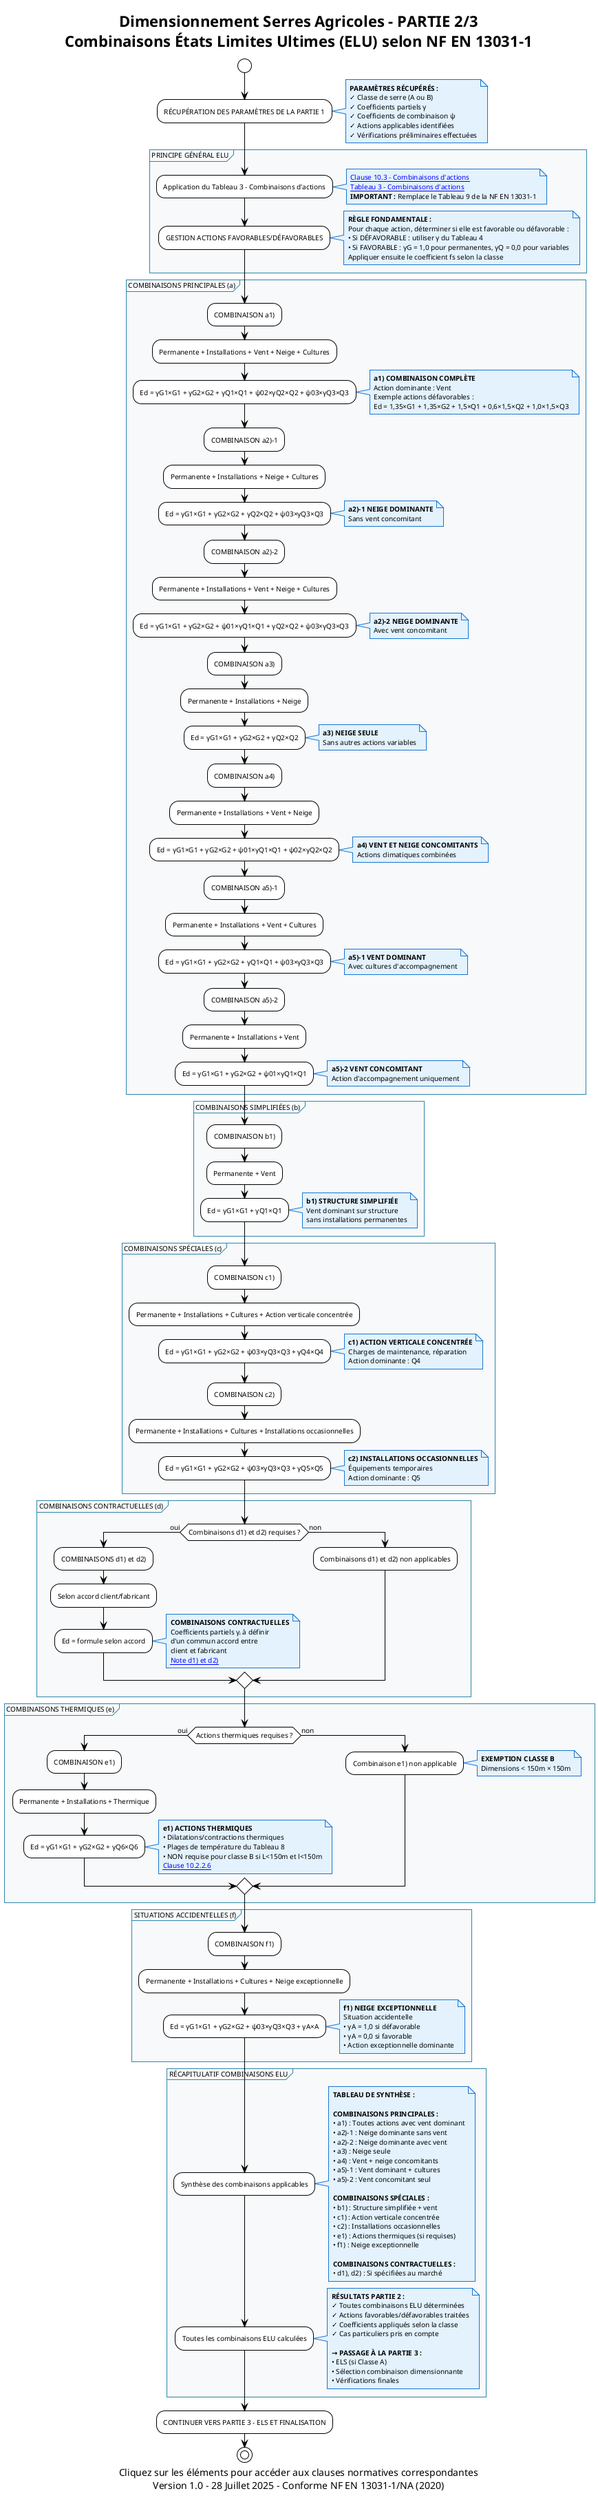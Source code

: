 @startuml

!theme plain
skinparam backgroundColor #FFFFFF
skinparam defaultFontSize 10
skinparam packageStyle rectangle
skinparam partition {
    BorderColor #2E86AB
    BackgroundColor #F8F9FA
}
skinparam note {
    BackgroundColor #E3F2FD
    BorderColor #1976D2
}

title Dimensionnement Serres Agricoles - PARTIE 2/3\nCombinaisons États Limites Ultimes (ELU) selon NF EN 13031-1
caption Cliquez sur les éléments pour accéder aux clauses normatives correspondantes\nVersion 1.0 - 28 Juillet 2025 - Conforme NF EN 13031-1/NA (2020)

start

:RÉCUPÉRATION DES PARAMÈTRES DE LA PARTIE 1;
note right
**PARAMÈTRES RÉCUPÉRÉS :**
✓ Classe de serre (A ou B)
✓ Coefficients partiels γ
✓ Coefficients de combinaison ψ
✓ Actions applicables identifiées
✓ Vérifications préliminaires effectuées
end note

partition "PRINCIPE GÉNÉRAL ELU"  {
    :Application du Tableau 3 - Combinaisons d'actions;
    note right
    [[https://www.norme-en13031.fr/clause-10.3 Clause 10.3 - Combinaisons d'actions]]
    [[https://www.norme-en13031.fr/tableau-3 Tableau 3 - Combinaisons d'actions]]
    **IMPORTANT :** Remplace le Tableau 9 de la NF EN 13031-1
    end note
    
    :GESTION ACTIONS FAVORABLES/DÉFAVORABLES;
    note right
    **RÈGLE FONDAMENTALE :**
    Pour chaque action, déterminer si elle est favorable ou défavorable :
    • Si DÉFAVORABLE : utiliser γ du Tableau 4
    • Si FAVORABLE : γG = 1,0 pour permanentes, γQ = 0,0 pour variables
    Appliquer ensuite le coefficient fs selon la classe
    end note
}

partition "COMBINAISONS PRINCIPALES (a)" {
    :COMBINAISON a1);
    :Permanente + Installations + Vent + Neige + Cultures;
    :Ed = γG1×G1 + γG2×G2 + γQ1×Q1 + ψ02×γQ2×Q2 + ψ03×γQ3×Q3;
    note right
    **a1) COMBINAISON COMPLÈTE**
    Action dominante : Vent
    Exemple actions défavorables :
    Ed = 1,35×G1 + 1,35×G2 + 1,5×Q1 + 0,6×1,5×Q2 + 1,0×1,5×Q3
    end note
    
    :COMBINAISON a2)-1;
    :Permanente + Installations + Neige + Cultures;
    :Ed = γG1×G1 + γG2×G2 + γQ2×Q2 + ψ03×γQ3×Q3;
    note right
    **a2)-1 NEIGE DOMINANTE**
    Sans vent concomitant
    end note
    
    :COMBINAISON a2)-2;
    :Permanente + Installations + Vent + Neige + Cultures;
    :Ed = γG1×G1 + γG2×G2 + ψ01×γQ1×Q1 + γQ2×Q2 + ψ03×γQ3×Q3;
    note right
    **a2)-2 NEIGE DOMINANTE**
    Avec vent concomitant
    end note
    
    :COMBINAISON a3);
    :Permanente + Installations + Neige;
    :Ed = γG1×G1 + γG2×G2 + γQ2×Q2;
    note right
    **a3) NEIGE SEULE**
    Sans autres actions variables
    end note
    
    :COMBINAISON a4);
    :Permanente + Installations + Vent + Neige;
    :Ed = γG1×G1 + γG2×G2 + ψ01×γQ1×Q1 + ψ02×γQ2×Q2;
    note right
    **a4) VENT ET NEIGE CONCOMITANTS**
    Actions climatiques combinées
    end note
    
    :COMBINAISON a5)-1;
    :Permanente + Installations + Vent + Cultures;
    :Ed = γG1×G1 + γG2×G2 + γQ1×Q1 + ψ03×γQ3×Q3;
    note right
    **a5)-1 VENT DOMINANT**
    Avec cultures d'accompagnement
    end note
    
    :COMBINAISON a5)-2;
    :Permanente + Installations + Vent;
    :Ed = γG1×G1 + γG2×G2 + ψ01×γQ1×Q1;
    note right
    **a5)-2 VENT CONCOMITANT**
    Action d'accompagnement uniquement
    end note
}

partition "COMBINAISONS SIMPLIFIÉES (b)" {
    :COMBINAISON b1);
    :Permanente + Vent;
    :Ed = γG1×G1 + γQ1×Q1;
    note right
    **b1) STRUCTURE SIMPLIFIÉE**
    Vent dominant sur structure 
    sans installations permanentes
    end note
}

partition "COMBINAISONS SPÉCIALES (c)" {
    :COMBINAISON c1);
    :Permanente + Installations + Cultures + Action verticale concentrée;
    :Ed = γG1×G1 + γG2×G2 + ψ03×γQ3×Q3 + γQ4×Q4;
    note right
    **c1) ACTION VERTICALE CONCENTRÉE**
    Charges de maintenance, réparation
    Action dominante : Q4
    end note
    
    :COMBINAISON c2);
    :Permanente + Installations + Cultures + Installations occasionnelles;
    :Ed = γG1×G1 + γG2×G2 + ψ03×γQ3×Q3 + γQ5×Q5;
    note right
    **c2) INSTALLATIONS OCCASIONNELLES**
    Équipements temporaires
    Action dominante : Q5
    end note
}

partition "COMBINAISONS CONTRACTUELLES (d)" {
    if (Combinaisons d1) et d2) requises ?) then (oui)
        :COMBINAISONS d1) et d2);
        :Selon accord client/fabricant;
        :Ed = formule selon accord;
        note right
        **COMBINAISONS CONTRACTUELLES**
        Coefficients partiels γᵢ à définir 
        d'un commun accord entre 
        client et fabricant
        [[https://www.norme-en13031.fr/note-d1d2 Note d1) et d2)]]
        end note
    else (non)
        :Combinaisons d1) et d2) non applicables;
    endif
}

partition "COMBINAISONS THERMIQUES (e)" {
    if (Actions thermiques requises ?) then (oui)
        :COMBINAISON e1);
        :Permanente + Installations + Thermique;
        :Ed = γG1×G1 + γG2×G2 + γQ6×Q6;
        note right
        **e1) ACTIONS THERMIQUES**
        • Dilatations/contractions thermiques
        • Plages de température du Tableau 8
        • NON requise pour classe B si L<150m et l<150m
        [[https://www.norme-en13031.fr/clause-10.2.2.6 Clause 10.2.2.6]]
        end note
    else (non)
        :Combinaison e1) non applicable;
        note right
        **EXEMPTION CLASSE B**
        Dimensions < 150m × 150m
        end note
    endif
}

partition "SITUATIONS ACCIDENTELLES (f)" {
    :COMBINAISON f1);
    :Permanente + Installations + Cultures + Neige exceptionnelle;
    :Ed = γG1×G1 + γG2×G2 + ψ03×γQ3×Q3 + γA×A;
    note right
    **f1) NEIGE EXCEPTIONNELLE**
    Situation accidentelle
    • γA = 1,0 si défavorable
    • γA = 0,0 si favorable
    • Action exceptionnelle dominante
    end note
}

partition "RÉCAPITULATIF COMBINAISONS ELU" {
    :Synthèse des combinaisons applicables;
    note right
    **TABLEAU DE SYNTHÈSE :**
    
    **COMBINAISONS PRINCIPALES :**
    • a1) : Toutes actions avec vent dominant
    • a2)-1 : Neige dominante sans vent
    • a2)-2 : Neige dominante avec vent
    • a3) : Neige seule
    • a4) : Vent + neige concomitants
    • a5)-1 : Vent dominant + cultures
    • a5)-2 : Vent concomitant seul
    
    **COMBINAISONS SPÉCIALES :**
    • b1) : Structure simplifiée + vent
    • c1) : Action verticale concentrée
    • c2) : Installations occasionnelles
    • e1) : Actions thermiques (si requises)
    • f1) : Neige exceptionnelle
    
    **COMBINAISONS CONTRACTUELLES :**
    • d1), d2) : Si spécifiées au marché
    end note
    
    :Toutes les combinaisons ELU calculées;
    note right
    **RÉSULTATS PARTIE 2 :**
    ✓ Toutes combinaisons ELU déterminées
    ✓ Actions favorables/défavorables traitées
    ✓ Coefficients appliqués selon la classe
    ✓ Cas particuliers pris en compte
    
    **→ PASSAGE À LA PARTIE 3 :**
    • ELS (si Classe A)
    • Sélection combinaison dimensionnante
    • Vérifications finales
    end note
}

:CONTINUER VERS PARTIE 3 - ELS ET FINALISATION;

stop

@enduml